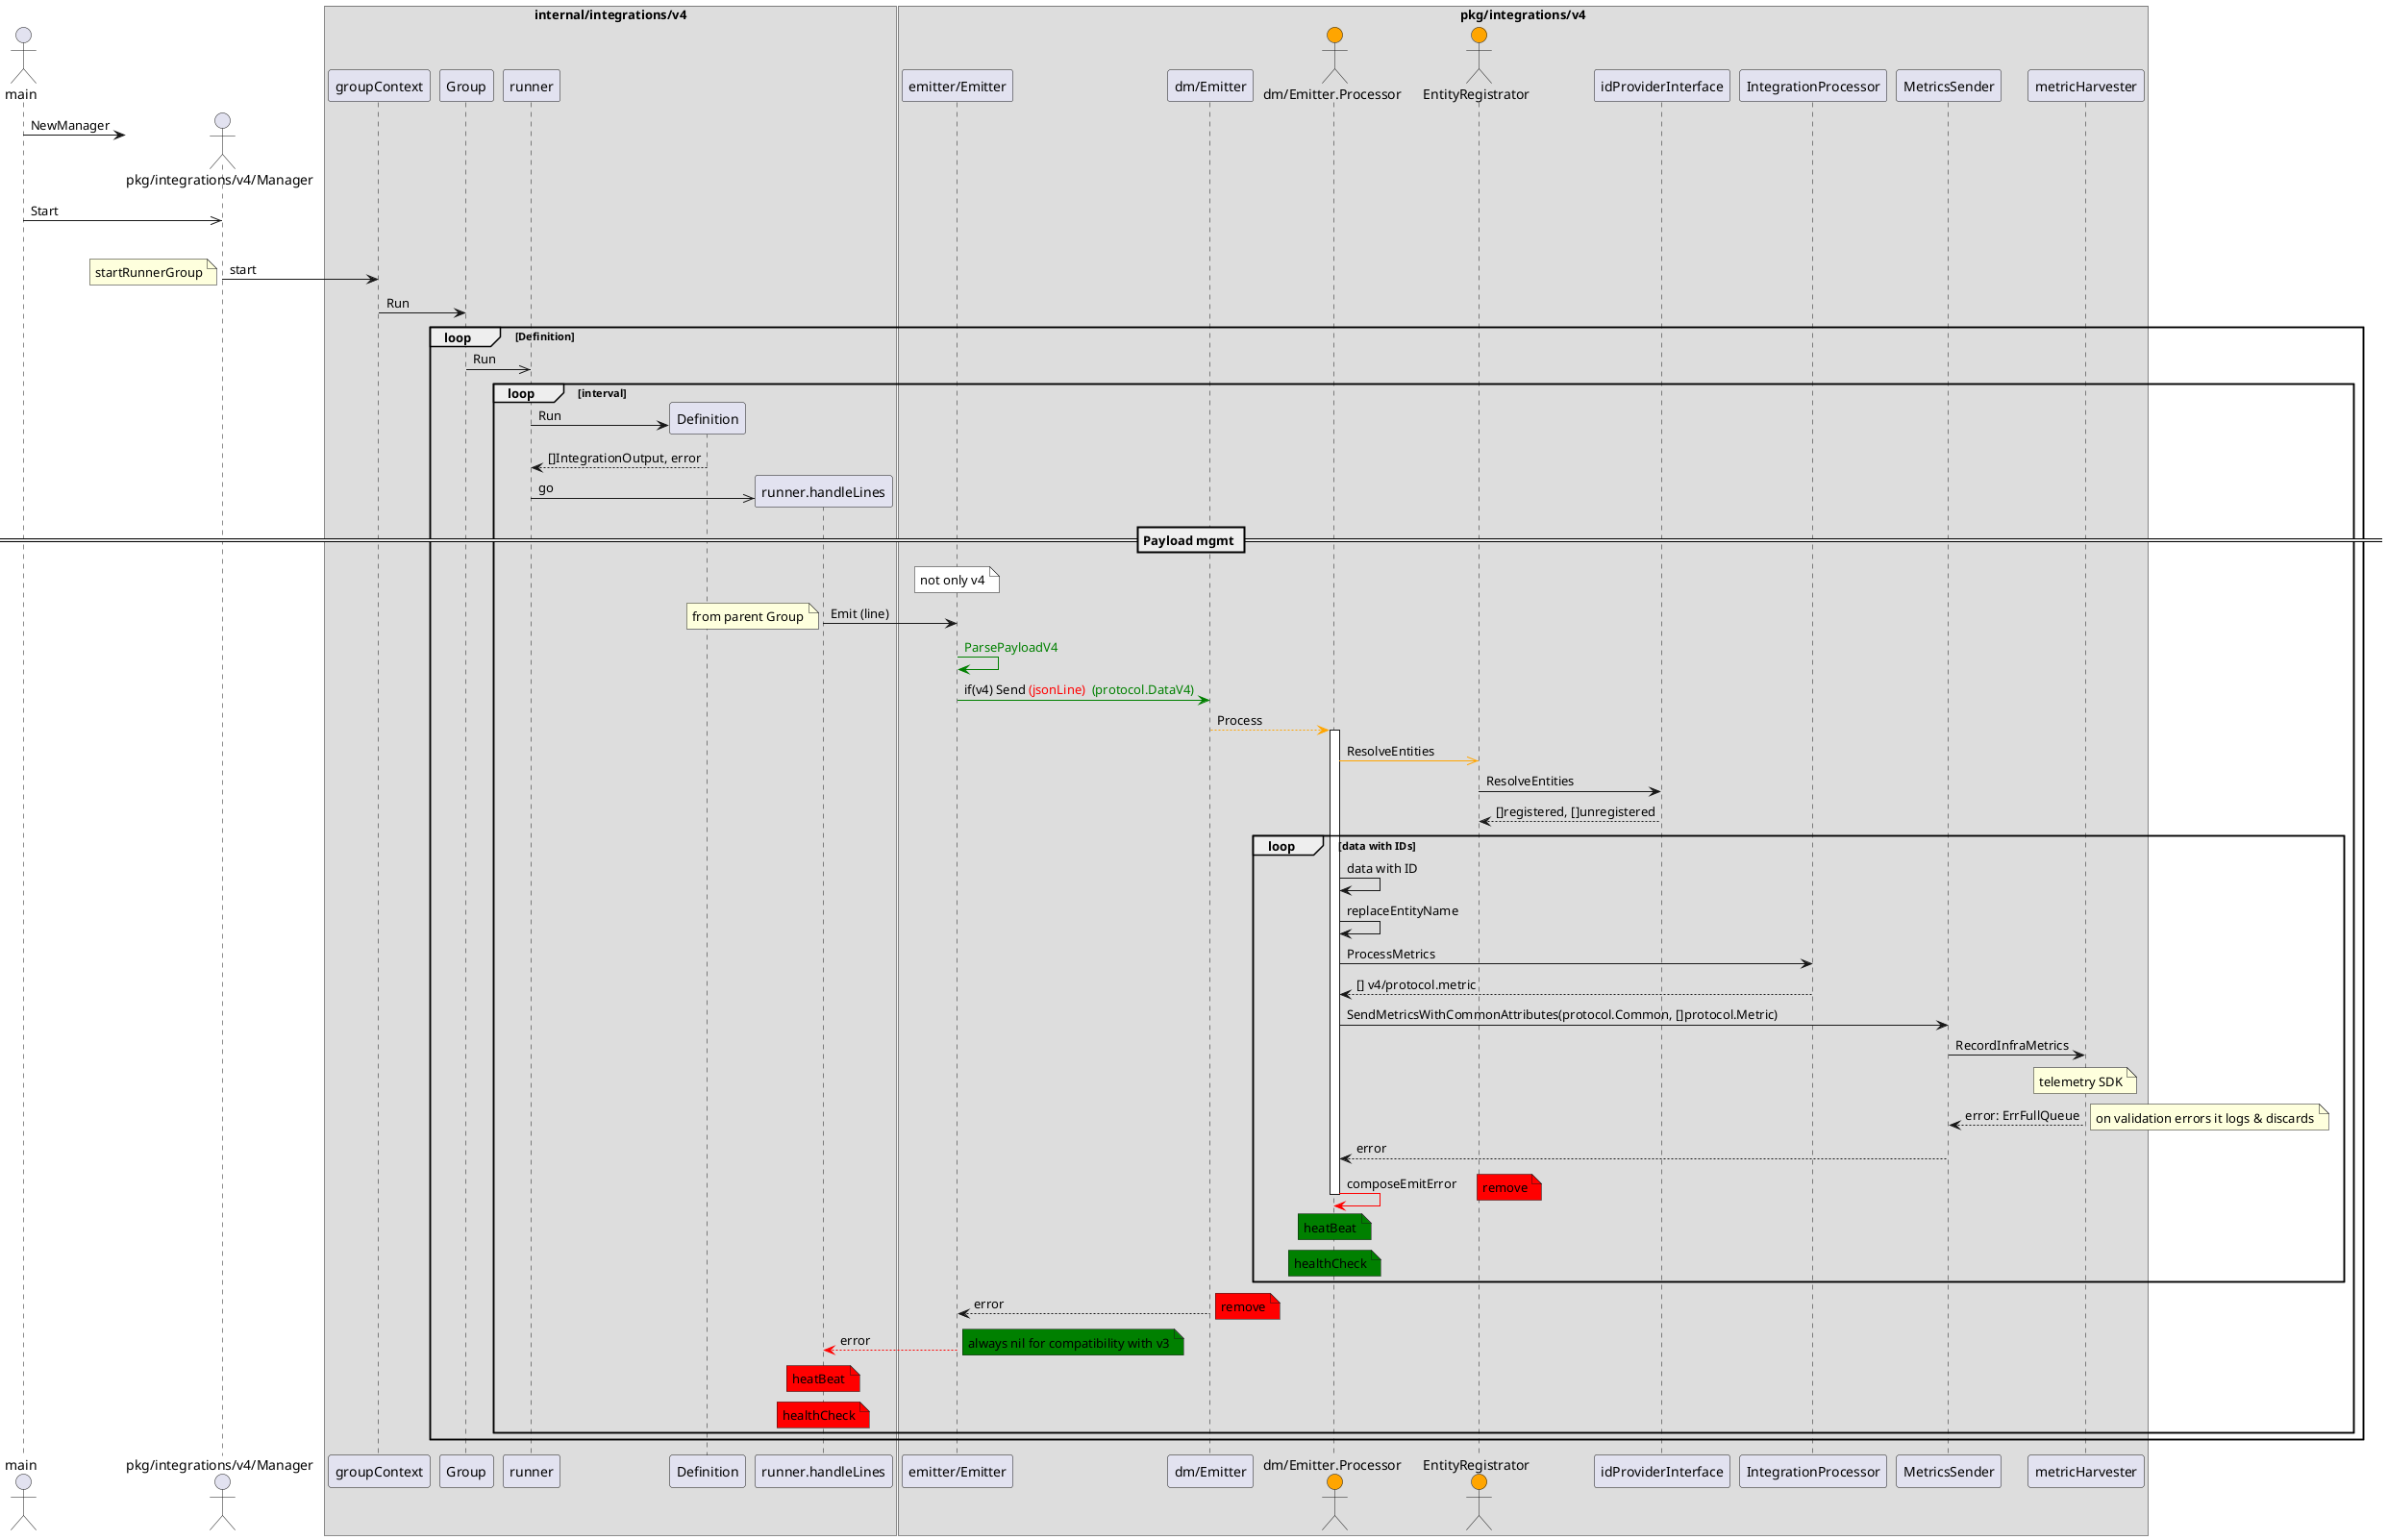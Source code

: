 @startuml

actor main
actor "pkg/integrations/v4/Manager"
create "pkg/integrations/v4/Manager"
main -> "pkg/integrations/v4/Manager": NewManager

main ->> "pkg/integrations/v4/Manager": Start

'create  "pkg/integrations/v4/emitter"

box "internal/integrations/v4"

loop groupContext

    "pkg/integrations/v4/Manager" -> "groupContext" : start
    note left: startRunnerGroup
    "groupContext" -> Group : Run

    loop Definition
        Group ->> runner : Run

        loop interval

        create Definition
        runner -> Definition : Run
        runner <-- Definition : []IntegrationOutput, error

        create "runner.handleLines"
        runner ->> "runner.handleLines" : go

end box

box "pkg/integrations/v4"

        == Payload mgmt ==

        note over "emitter/Emitter" #white : not only v4

        "runner.handleLines" -> "emitter/Emitter" : Emit (line)
        note left : from parent Group

        "emitter/Emitter" -[#green]> "emitter/Emitter" : <font color=green>ParsePayloadV4


        "emitter/Emitter" -[#green]> "dm/Emitter" : if(v4) Send <font color=red>(jsonLine)  <font color=green>(protocol.DataV4)

        actor "dm/Emitter.Processor" #orange

         "dm/Emitter" --[#orange]> "dm/Emitter.Processor" : Process
        activate "dm/Emitter.Processor"

        actor EntityRegistrator #orange

        "dm/Emitter.Processor" -[#orange]>> EntityRegistrator : ResolveEntities
        EntityRegistrator -> idProviderInterface : ResolveEntities
        EntityRegistrator <-- idProviderInterface : []registered, []unregistered
'        "dm/Emitter.Processor" <[#orange]-- EntityRegistrator : []registered, []unregistered

        loop data with IDs

        "dm/Emitter.Processor" -> "dm/Emitter.Processor" : data with ID
        "dm/Emitter.Processor" -> "dm/Emitter.Processor" : replaceEntityName

        "dm/Emitter.Processor" -> "IntegrationProcessor" : ProcessMetrics
        "dm/Emitter.Processor" <-- "IntegrationProcessor" : [] v4/protocol.metric

        "dm/Emitter.Processor" -> MetricsSender : SendMetricsWithCommonAttributes(protocol.Common, []protocol.Metric)

        MetricsSender -> metricHarvester : RecordInfraMetrics

        note over metricHarvester : telemetry SDK

        MetricsSender <-- metricHarvester : error: ErrFullQueue
        note right : on validation errors it logs & discards

        "dm/Emitter.Processor" <-- MetricsSender : error

        "dm/Emitter.Processor" -[#red]> "dm/Emitter.Processor" : composeEmitError
        note right #red : remove
        note over "dm/Emitter.Processor" #green : heatBeat
        note over "dm/Emitter.Processor" #green : healthCheck

        deactivate "dm/Emitter.Processor"

        end

        "emitter/Emitter" <-- "dm/Emitter" : error
        note right #red : remove

        "runner.handleLines" <[#red]-- "emitter/Emitter" : error
        note right #green : always nil for compatibility with v3

        note over "runner.handleLines" #red : heatBeat
        note over "runner.handleLines" #red : healthCheck

    end

end

end box

@enduml
